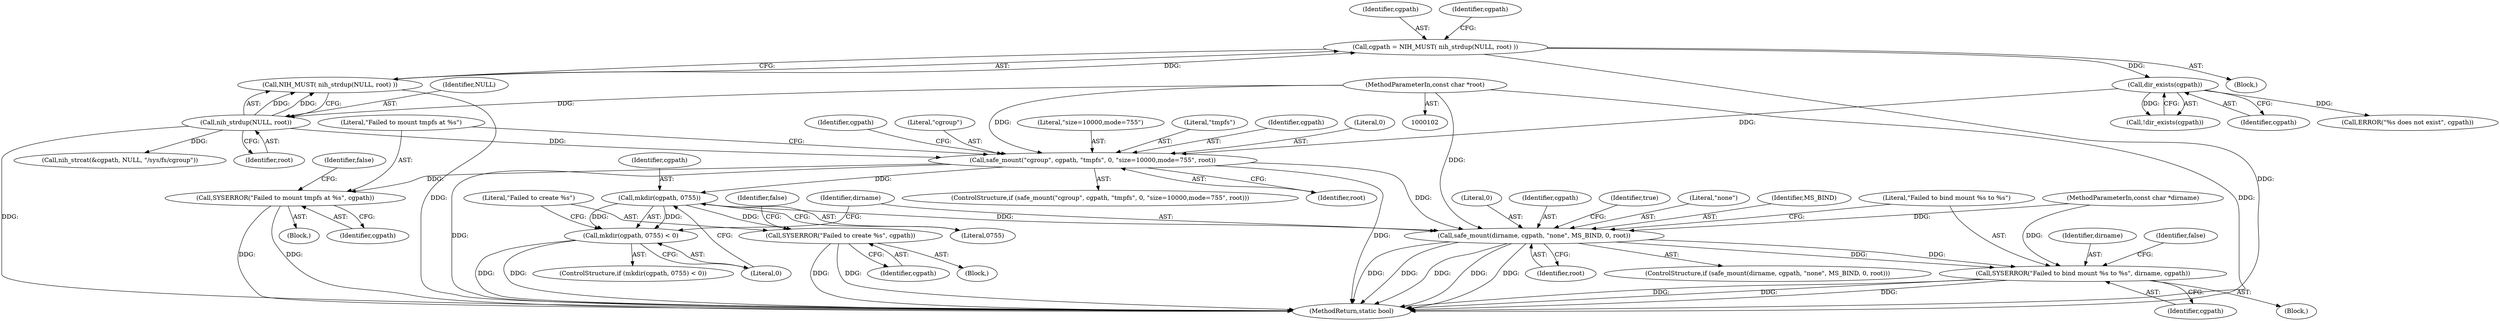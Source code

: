 digraph "0_lxc_592fd47a6245508b79fe6ac819fe6d3b2c1289be_0@pointer" {
"1000133" [label="(Call,safe_mount(\"cgroup\", cgpath, \"tmpfs\", 0, \"size=10000,mode=755\", root))"];
"1000124" [label="(Call,dir_exists(cgpath))"];
"1000110" [label="(Call,cgpath = NIH_MUST( nih_strdup(NULL, root) ))"];
"1000112" [label="(Call,NIH_MUST( nih_strdup(NULL, root) ))"];
"1000113" [label="(Call,nih_strdup(NULL, root))"];
"1000103" [label="(MethodParameterIn,const char *root)"];
"1000141" [label="(Call,SYSERROR(\"Failed to mount tmpfs at %s\", cgpath))"];
"1000154" [label="(Call,mkdir(cgpath, 0755))"];
"1000153" [label="(Call,mkdir(cgpath, 0755) < 0)"];
"1000159" [label="(Call,SYSERROR(\"Failed to create %s\", cgpath))"];
"1000165" [label="(Call,safe_mount(dirname, cgpath, \"none\", MS_BIND, 0, root))"];
"1000173" [label="(Call,SYSERROR(\"Failed to bind mount %s to %s\", dirname, cgpath))"];
"1000142" [label="(Literal,\"Failed to mount tmpfs at %s\")"];
"1000111" [label="(Identifier,cgpath)"];
"1000117" [label="(Call,nih_strcat(&cgpath, NULL, \"/sys/fs/cgroup\"))"];
"1000125" [label="(Identifier,cgpath)"];
"1000138" [label="(Literal,\"size=10000,mode=755\")"];
"1000145" [label="(Identifier,false)"];
"1000170" [label="(Literal,0)"];
"1000163" [label="(Identifier,false)"];
"1000114" [label="(Identifier,NULL)"];
"1000157" [label="(Literal,0)"];
"1000136" [label="(Literal,\"tmpfs\")"];
"1000167" [label="(Identifier,cgpath)"];
"1000110" [label="(Call,cgpath = NIH_MUST( nih_strdup(NULL, root) ))"];
"1000115" [label="(Identifier,root)"];
"1000180" [label="(Identifier,true)"];
"1000166" [label="(Identifier,dirname)"];
"1000127" [label="(Call,ERROR(\"%s does not exist\", cgpath))"];
"1000119" [label="(Identifier,cgpath)"];
"1000174" [label="(Literal,\"Failed to bind mount %s to %s\")"];
"1000124" [label="(Call,dir_exists(cgpath))"];
"1000133" [label="(Call,safe_mount(\"cgroup\", cgpath, \"tmpfs\", 0, \"size=10000,mode=755\", root))"];
"1000113" [label="(Call,nih_strdup(NULL, root))"];
"1000141" [label="(Call,SYSERROR(\"Failed to mount tmpfs at %s\", cgpath))"];
"1000178" [label="(Identifier,false)"];
"1000135" [label="(Identifier,cgpath)"];
"1000173" [label="(Call,SYSERROR(\"Failed to bind mount %s to %s\", dirname, cgpath))"];
"1000123" [label="(Call,!dir_exists(cgpath))"];
"1000137" [label="(Literal,0)"];
"1000156" [label="(Literal,0755)"];
"1000168" [label="(Literal,\"none\")"];
"1000152" [label="(ControlStructure,if (mkdir(cgpath, 0755) < 0))"];
"1000176" [label="(Identifier,cgpath)"];
"1000112" [label="(Call,NIH_MUST( nih_strdup(NULL, root) ))"];
"1000159" [label="(Call,SYSERROR(\"Failed to create %s\", cgpath))"];
"1000165" [label="(Call,safe_mount(dirname, cgpath, \"none\", MS_BIND, 0, root))"];
"1000149" [label="(Identifier,cgpath)"];
"1000175" [label="(Identifier,dirname)"];
"1000172" [label="(Block,)"];
"1000161" [label="(Identifier,cgpath)"];
"1000158" [label="(Block,)"];
"1000181" [label="(MethodReturn,static bool)"];
"1000134" [label="(Literal,\"cgroup\")"];
"1000155" [label="(Identifier,cgpath)"];
"1000139" [label="(Identifier,root)"];
"1000171" [label="(Identifier,root)"];
"1000103" [label="(MethodParameterIn,const char *root)"];
"1000154" [label="(Call,mkdir(cgpath, 0755))"];
"1000143" [label="(Identifier,cgpath)"];
"1000160" [label="(Literal,\"Failed to create %s\")"];
"1000164" [label="(ControlStructure,if (safe_mount(dirname, cgpath, \"none\", MS_BIND, 0, root)))"];
"1000169" [label="(Identifier,MS_BIND)"];
"1000104" [label="(MethodParameterIn,const char *dirname)"];
"1000132" [label="(ControlStructure,if (safe_mount(\"cgroup\", cgpath, \"tmpfs\", 0, \"size=10000,mode=755\", root)))"];
"1000153" [label="(Call,mkdir(cgpath, 0755) < 0)"];
"1000105" [label="(Block,)"];
"1000140" [label="(Block,)"];
"1000133" -> "1000132"  [label="AST: "];
"1000133" -> "1000139"  [label="CFG: "];
"1000134" -> "1000133"  [label="AST: "];
"1000135" -> "1000133"  [label="AST: "];
"1000136" -> "1000133"  [label="AST: "];
"1000137" -> "1000133"  [label="AST: "];
"1000138" -> "1000133"  [label="AST: "];
"1000139" -> "1000133"  [label="AST: "];
"1000142" -> "1000133"  [label="CFG: "];
"1000149" -> "1000133"  [label="CFG: "];
"1000133" -> "1000181"  [label="DDG: "];
"1000133" -> "1000181"  [label="DDG: "];
"1000124" -> "1000133"  [label="DDG: "];
"1000113" -> "1000133"  [label="DDG: "];
"1000103" -> "1000133"  [label="DDG: "];
"1000133" -> "1000141"  [label="DDG: "];
"1000133" -> "1000154"  [label="DDG: "];
"1000133" -> "1000165"  [label="DDG: "];
"1000124" -> "1000123"  [label="AST: "];
"1000124" -> "1000125"  [label="CFG: "];
"1000125" -> "1000124"  [label="AST: "];
"1000123" -> "1000124"  [label="CFG: "];
"1000124" -> "1000123"  [label="DDG: "];
"1000110" -> "1000124"  [label="DDG: "];
"1000124" -> "1000127"  [label="DDG: "];
"1000110" -> "1000105"  [label="AST: "];
"1000110" -> "1000112"  [label="CFG: "];
"1000111" -> "1000110"  [label="AST: "];
"1000112" -> "1000110"  [label="AST: "];
"1000119" -> "1000110"  [label="CFG: "];
"1000110" -> "1000181"  [label="DDG: "];
"1000112" -> "1000110"  [label="DDG: "];
"1000112" -> "1000113"  [label="CFG: "];
"1000113" -> "1000112"  [label="AST: "];
"1000112" -> "1000181"  [label="DDG: "];
"1000113" -> "1000112"  [label="DDG: "];
"1000113" -> "1000112"  [label="DDG: "];
"1000113" -> "1000115"  [label="CFG: "];
"1000114" -> "1000113"  [label="AST: "];
"1000115" -> "1000113"  [label="AST: "];
"1000113" -> "1000181"  [label="DDG: "];
"1000103" -> "1000113"  [label="DDG: "];
"1000113" -> "1000117"  [label="DDG: "];
"1000103" -> "1000102"  [label="AST: "];
"1000103" -> "1000181"  [label="DDG: "];
"1000103" -> "1000165"  [label="DDG: "];
"1000141" -> "1000140"  [label="AST: "];
"1000141" -> "1000143"  [label="CFG: "];
"1000142" -> "1000141"  [label="AST: "];
"1000143" -> "1000141"  [label="AST: "];
"1000145" -> "1000141"  [label="CFG: "];
"1000141" -> "1000181"  [label="DDG: "];
"1000141" -> "1000181"  [label="DDG: "];
"1000154" -> "1000153"  [label="AST: "];
"1000154" -> "1000156"  [label="CFG: "];
"1000155" -> "1000154"  [label="AST: "];
"1000156" -> "1000154"  [label="AST: "];
"1000157" -> "1000154"  [label="CFG: "];
"1000154" -> "1000153"  [label="DDG: "];
"1000154" -> "1000153"  [label="DDG: "];
"1000154" -> "1000159"  [label="DDG: "];
"1000154" -> "1000165"  [label="DDG: "];
"1000153" -> "1000152"  [label="AST: "];
"1000153" -> "1000157"  [label="CFG: "];
"1000157" -> "1000153"  [label="AST: "];
"1000160" -> "1000153"  [label="CFG: "];
"1000166" -> "1000153"  [label="CFG: "];
"1000153" -> "1000181"  [label="DDG: "];
"1000153" -> "1000181"  [label="DDG: "];
"1000159" -> "1000158"  [label="AST: "];
"1000159" -> "1000161"  [label="CFG: "];
"1000160" -> "1000159"  [label="AST: "];
"1000161" -> "1000159"  [label="AST: "];
"1000163" -> "1000159"  [label="CFG: "];
"1000159" -> "1000181"  [label="DDG: "];
"1000159" -> "1000181"  [label="DDG: "];
"1000165" -> "1000164"  [label="AST: "];
"1000165" -> "1000171"  [label="CFG: "];
"1000166" -> "1000165"  [label="AST: "];
"1000167" -> "1000165"  [label="AST: "];
"1000168" -> "1000165"  [label="AST: "];
"1000169" -> "1000165"  [label="AST: "];
"1000170" -> "1000165"  [label="AST: "];
"1000171" -> "1000165"  [label="AST: "];
"1000174" -> "1000165"  [label="CFG: "];
"1000180" -> "1000165"  [label="CFG: "];
"1000165" -> "1000181"  [label="DDG: "];
"1000165" -> "1000181"  [label="DDG: "];
"1000165" -> "1000181"  [label="DDG: "];
"1000165" -> "1000181"  [label="DDG: "];
"1000165" -> "1000181"  [label="DDG: "];
"1000104" -> "1000165"  [label="DDG: "];
"1000165" -> "1000173"  [label="DDG: "];
"1000165" -> "1000173"  [label="DDG: "];
"1000173" -> "1000172"  [label="AST: "];
"1000173" -> "1000176"  [label="CFG: "];
"1000174" -> "1000173"  [label="AST: "];
"1000175" -> "1000173"  [label="AST: "];
"1000176" -> "1000173"  [label="AST: "];
"1000178" -> "1000173"  [label="CFG: "];
"1000173" -> "1000181"  [label="DDG: "];
"1000173" -> "1000181"  [label="DDG: "];
"1000173" -> "1000181"  [label="DDG: "];
"1000104" -> "1000173"  [label="DDG: "];
}
